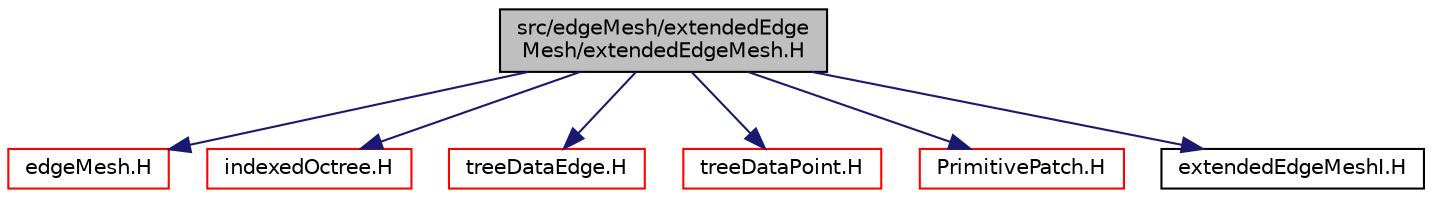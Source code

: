 digraph "src/edgeMesh/extendedEdgeMesh/extendedEdgeMesh.H"
{
  bgcolor="transparent";
  edge [fontname="Helvetica",fontsize="10",labelfontname="Helvetica",labelfontsize="10"];
  node [fontname="Helvetica",fontsize="10",shape=record];
  Node0 [label="src/edgeMesh/extendedEdge\lMesh/extendedEdgeMesh.H",height=0.2,width=0.4,color="black", fillcolor="grey75", style="filled", fontcolor="black"];
  Node0 -> Node1 [color="midnightblue",fontsize="10",style="solid",fontname="Helvetica"];
  Node1 [label="edgeMesh.H",height=0.2,width=0.4,color="red",URL="$a00923.html"];
  Node0 -> Node157 [color="midnightblue",fontsize="10",style="solid",fontname="Helvetica"];
  Node157 [label="indexedOctree.H",height=0.2,width=0.4,color="red",URL="$a09083.html"];
  Node0 -> Node180 [color="midnightblue",fontsize="10",style="solid",fontname="Helvetica"];
  Node180 [label="treeDataEdge.H",height=0.2,width=0.4,color="red",URL="$a08237.html"];
  Node0 -> Node182 [color="midnightblue",fontsize="10",style="solid",fontname="Helvetica"];
  Node182 [label="treeDataPoint.H",height=0.2,width=0.4,color="red",URL="$a08249.html"];
  Node0 -> Node183 [color="midnightblue",fontsize="10",style="solid",fontname="Helvetica"];
  Node183 [label="PrimitivePatch.H",height=0.2,width=0.4,color="red",URL="$a12719.html"];
  Node0 -> Node186 [color="midnightblue",fontsize="10",style="solid",fontname="Helvetica"];
  Node186 [label="extendedEdgeMeshI.H",height=0.2,width=0.4,color="black",URL="$a01010.html"];
}
